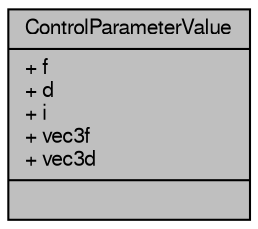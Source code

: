 digraph "ControlParameterValue"
{
  edge [fontname="FreeSans",fontsize="10",labelfontname="FreeSans",labelfontsize="10"];
  node [fontname="FreeSans",fontsize="10",shape=record];
  Node1 [label="{ControlParameterValue\n|+ f\l+ d\l+ i\l+ vec3f\l+ vec3d\l|}",height=0.2,width=0.4,color="black", fillcolor="grey75", style="filled", fontcolor="black"];
}
